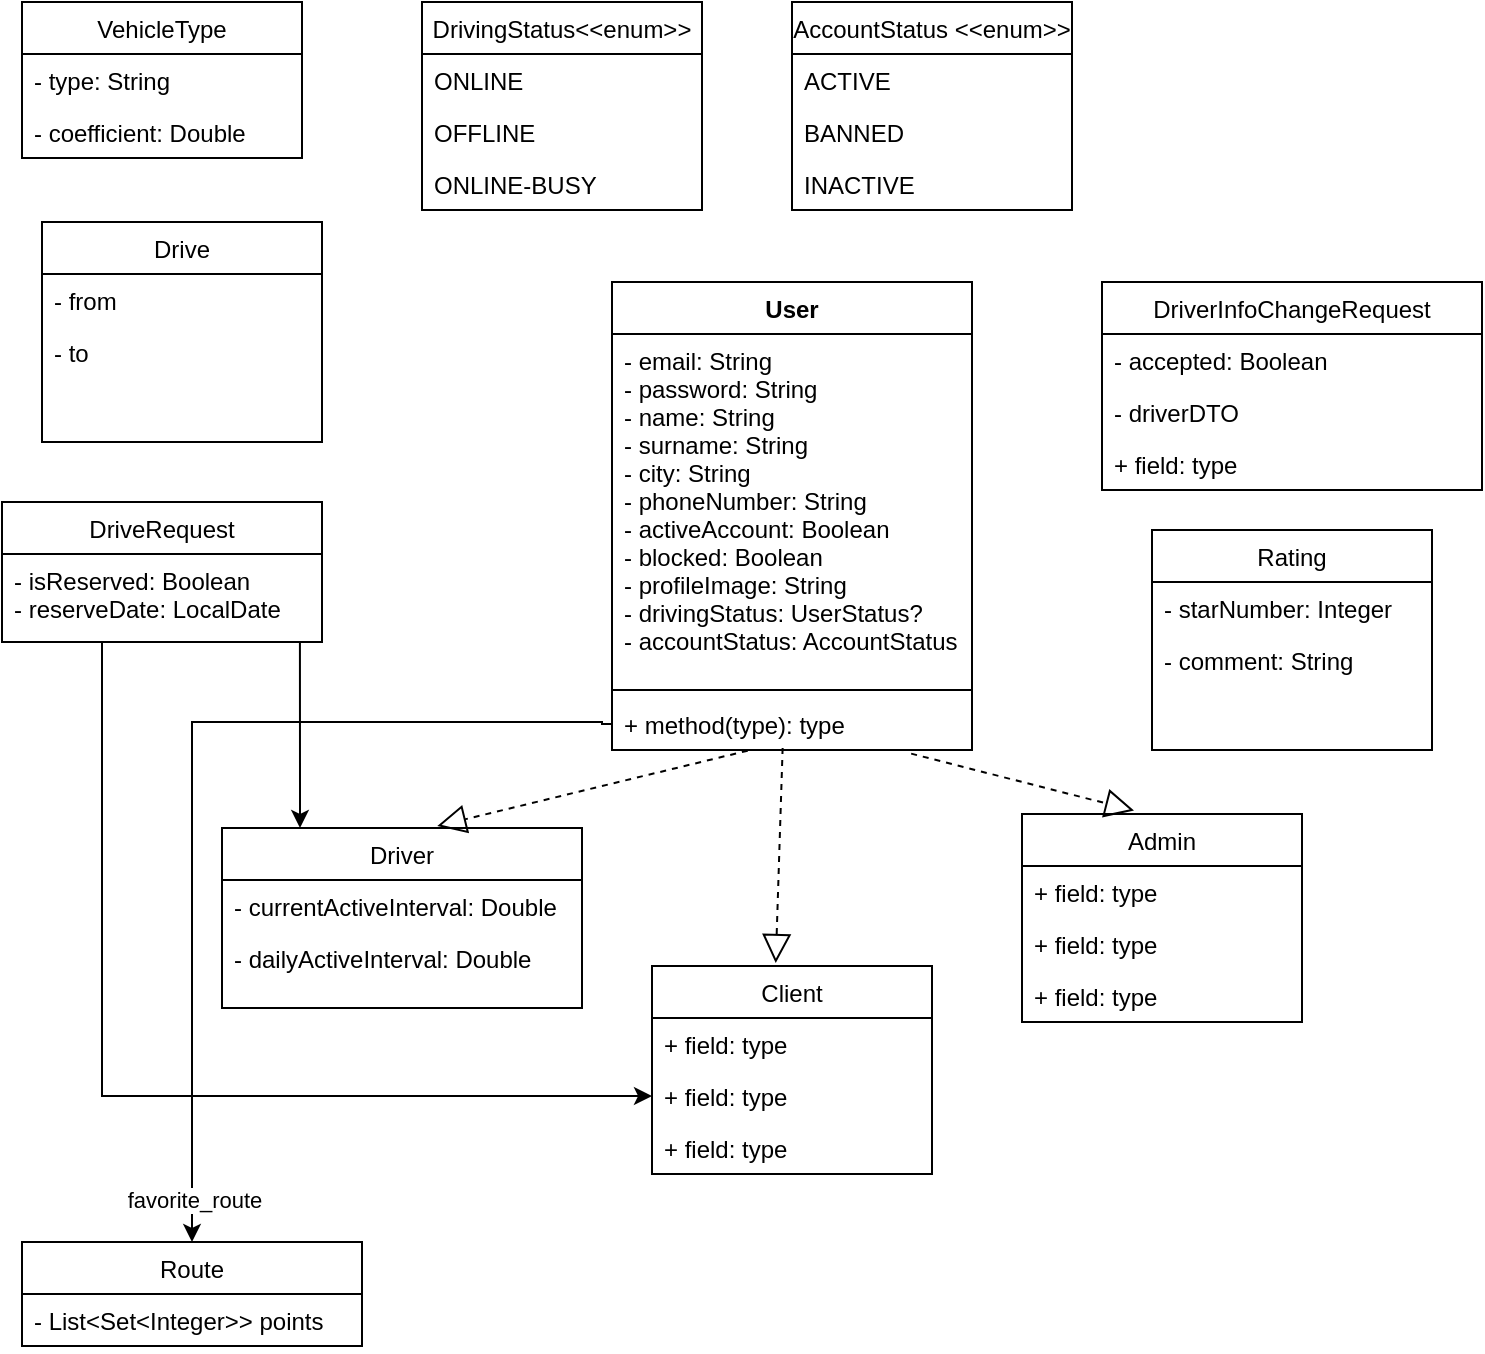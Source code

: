 <mxfile version="20.2.0" type="device"><diagram id="YrHfzSK7GgHsmZ0n-gj-" name="Page-1"><mxGraphModel dx="1385" dy="635" grid="1" gridSize="10" guides="1" tooltips="1" connect="1" arrows="1" fold="1" page="1" pageScale="1" pageWidth="850" pageHeight="1100" math="0" shadow="0"><root><mxCell id="0"/><mxCell id="1" parent="0"/><mxCell id="4W2WKVg0_6lgOqFPWpFE-1" value="User" style="swimlane;fontStyle=1;align=center;verticalAlign=top;childLayout=stackLayout;horizontal=1;startSize=26;horizontalStack=0;resizeParent=1;resizeParentMax=0;resizeLast=0;collapsible=1;marginBottom=0;" vertex="1" parent="1"><mxGeometry x="335" y="180" width="180" height="234" as="geometry"/></mxCell><mxCell id="4W2WKVg0_6lgOqFPWpFE-2" value="- email: String&#10;- password: String&#10;- name: String&#10;- surname: String&#10;- city: String&#10;- phoneNumber: String&#10;- activeAccount: Boolean&#10;- blocked: Boolean&#10;- profileImage: String&#10;- drivingStatus: UserStatus?&#10;- accountStatus: AccountStatus" style="text;strokeColor=none;fillColor=none;align=left;verticalAlign=top;spacingLeft=4;spacingRight=4;overflow=hidden;rotatable=0;points=[[0,0.5],[1,0.5]];portConstraint=eastwest;" vertex="1" parent="4W2WKVg0_6lgOqFPWpFE-1"><mxGeometry y="26" width="180" height="174" as="geometry"/></mxCell><mxCell id="4W2WKVg0_6lgOqFPWpFE-3" value="" style="line;strokeWidth=1;fillColor=none;align=left;verticalAlign=middle;spacingTop=-1;spacingLeft=3;spacingRight=3;rotatable=0;labelPosition=right;points=[];portConstraint=eastwest;" vertex="1" parent="4W2WKVg0_6lgOqFPWpFE-1"><mxGeometry y="200" width="180" height="8" as="geometry"/></mxCell><mxCell id="4W2WKVg0_6lgOqFPWpFE-4" value="+ method(type): type" style="text;strokeColor=none;fillColor=none;align=left;verticalAlign=top;spacingLeft=4;spacingRight=4;overflow=hidden;rotatable=0;points=[[0,0.5],[1,0.5]];portConstraint=eastwest;" vertex="1" parent="4W2WKVg0_6lgOqFPWpFE-1"><mxGeometry y="208" width="180" height="26" as="geometry"/></mxCell><mxCell id="4W2WKVg0_6lgOqFPWpFE-7" value="Client" style="swimlane;fontStyle=0;childLayout=stackLayout;horizontal=1;startSize=26;fillColor=none;horizontalStack=0;resizeParent=1;resizeParentMax=0;resizeLast=0;collapsible=1;marginBottom=0;" vertex="1" parent="1"><mxGeometry x="355" y="522" width="140" height="104" as="geometry"/></mxCell><mxCell id="4W2WKVg0_6lgOqFPWpFE-8" value="+ field: type" style="text;strokeColor=none;fillColor=none;align=left;verticalAlign=top;spacingLeft=4;spacingRight=4;overflow=hidden;rotatable=0;points=[[0,0.5],[1,0.5]];portConstraint=eastwest;" vertex="1" parent="4W2WKVg0_6lgOqFPWpFE-7"><mxGeometry y="26" width="140" height="26" as="geometry"/></mxCell><mxCell id="4W2WKVg0_6lgOqFPWpFE-9" value="+ field: type" style="text;strokeColor=none;fillColor=none;align=left;verticalAlign=top;spacingLeft=4;spacingRight=4;overflow=hidden;rotatable=0;points=[[0,0.5],[1,0.5]];portConstraint=eastwest;" vertex="1" parent="4W2WKVg0_6lgOqFPWpFE-7"><mxGeometry y="52" width="140" height="26" as="geometry"/></mxCell><mxCell id="4W2WKVg0_6lgOqFPWpFE-10" value="+ field: type" style="text;strokeColor=none;fillColor=none;align=left;verticalAlign=top;spacingLeft=4;spacingRight=4;overflow=hidden;rotatable=0;points=[[0,0.5],[1,0.5]];portConstraint=eastwest;" vertex="1" parent="4W2WKVg0_6lgOqFPWpFE-7"><mxGeometry y="78" width="140" height="26" as="geometry"/></mxCell><mxCell id="4W2WKVg0_6lgOqFPWpFE-11" value="Driver" style="swimlane;fontStyle=0;childLayout=stackLayout;horizontal=1;startSize=26;fillColor=none;horizontalStack=0;resizeParent=1;resizeParentMax=0;resizeLast=0;collapsible=1;marginBottom=0;" vertex="1" parent="1"><mxGeometry x="140" y="453" width="180" height="90" as="geometry"/></mxCell><mxCell id="4W2WKVg0_6lgOqFPWpFE-13" value="- currentActiveInterval: Double&#10;" style="text;strokeColor=none;fillColor=none;align=left;verticalAlign=top;spacingLeft=4;spacingRight=4;overflow=hidden;rotatable=0;points=[[0,0.5],[1,0.5]];portConstraint=eastwest;" vertex="1" parent="4W2WKVg0_6lgOqFPWpFE-11"><mxGeometry y="26" width="180" height="26" as="geometry"/></mxCell><mxCell id="4W2WKVg0_6lgOqFPWpFE-14" value="- dailyActiveInterval: Double&#10;&#10;" style="text;strokeColor=none;fillColor=none;align=left;verticalAlign=top;spacingLeft=4;spacingRight=4;overflow=hidden;rotatable=0;points=[[0,0.5],[1,0.5]];portConstraint=eastwest;" vertex="1" parent="4W2WKVg0_6lgOqFPWpFE-11"><mxGeometry y="52" width="180" height="38" as="geometry"/></mxCell><mxCell id="4W2WKVg0_6lgOqFPWpFE-15" value="" style="endArrow=block;dashed=1;endFill=0;endSize=12;html=1;rounded=0;entryX=0.598;entryY=-0.011;entryDx=0;entryDy=0;entryPerimeter=0;exitX=0.377;exitY=1.013;exitDx=0;exitDy=0;exitPerimeter=0;" edge="1" parent="1" source="4W2WKVg0_6lgOqFPWpFE-4" target="4W2WKVg0_6lgOqFPWpFE-11"><mxGeometry width="160" relative="1" as="geometry"><mxPoint x="444.161" y="276" as="sourcePoint"/><mxPoint x="503.356" y="360.0" as="targetPoint"/></mxGeometry></mxCell><mxCell id="4W2WKVg0_6lgOqFPWpFE-16" value="" style="endArrow=block;dashed=1;endFill=0;endSize=12;html=1;rounded=0;entryX=0.442;entryY=-0.014;entryDx=0;entryDy=0;entryPerimeter=0;exitX=0.474;exitY=0.962;exitDx=0;exitDy=0;exitPerimeter=0;" edge="1" parent="1" source="4W2WKVg0_6lgOqFPWpFE-4" target="4W2WKVg0_6lgOqFPWpFE-7"><mxGeometry width="160" relative="1" as="geometry"><mxPoint x="412.86" y="374.338" as="sourcePoint"/><mxPoint x="313.72" y="439.142" as="targetPoint"/></mxGeometry></mxCell><mxCell id="4W2WKVg0_6lgOqFPWpFE-17" value="Admin" style="swimlane;fontStyle=0;childLayout=stackLayout;horizontal=1;startSize=26;fillColor=none;horizontalStack=0;resizeParent=1;resizeParentMax=0;resizeLast=0;collapsible=1;marginBottom=0;" vertex="1" parent="1"><mxGeometry x="540" y="446" width="140" height="104" as="geometry"/></mxCell><mxCell id="4W2WKVg0_6lgOqFPWpFE-18" value="+ field: type" style="text;strokeColor=none;fillColor=none;align=left;verticalAlign=top;spacingLeft=4;spacingRight=4;overflow=hidden;rotatable=0;points=[[0,0.5],[1,0.5]];portConstraint=eastwest;" vertex="1" parent="4W2WKVg0_6lgOqFPWpFE-17"><mxGeometry y="26" width="140" height="26" as="geometry"/></mxCell><mxCell id="4W2WKVg0_6lgOqFPWpFE-19" value="+ field: type" style="text;strokeColor=none;fillColor=none;align=left;verticalAlign=top;spacingLeft=4;spacingRight=4;overflow=hidden;rotatable=0;points=[[0,0.5],[1,0.5]];portConstraint=eastwest;" vertex="1" parent="4W2WKVg0_6lgOqFPWpFE-17"><mxGeometry y="52" width="140" height="26" as="geometry"/></mxCell><mxCell id="4W2WKVg0_6lgOqFPWpFE-20" value="+ field: type" style="text;strokeColor=none;fillColor=none;align=left;verticalAlign=top;spacingLeft=4;spacingRight=4;overflow=hidden;rotatable=0;points=[[0,0.5],[1,0.5]];portConstraint=eastwest;" vertex="1" parent="4W2WKVg0_6lgOqFPWpFE-17"><mxGeometry y="78" width="140" height="26" as="geometry"/></mxCell><mxCell id="4W2WKVg0_6lgOqFPWpFE-21" value="" style="endArrow=block;dashed=1;endFill=0;endSize=12;html=1;rounded=0;entryX=0.4;entryY=-0.017;entryDx=0;entryDy=0;entryPerimeter=0;exitX=0.831;exitY=1.07;exitDx=0;exitDy=0;exitPerimeter=0;" edge="1" parent="1" source="4W2WKVg0_6lgOqFPWpFE-4" target="4W2WKVg0_6lgOqFPWpFE-17"><mxGeometry width="160" relative="1" as="geometry"><mxPoint x="448.32" y="375.144" as="sourcePoint"/><mxPoint x="446.88" y="498.544" as="targetPoint"/></mxGeometry></mxCell><mxCell id="4W2WKVg0_6lgOqFPWpFE-22" value="VehicleType" style="swimlane;fontStyle=0;childLayout=stackLayout;horizontal=1;startSize=26;fillColor=none;horizontalStack=0;resizeParent=1;resizeParentMax=0;resizeLast=0;collapsible=1;marginBottom=0;" vertex="1" parent="1"><mxGeometry x="40" y="40" width="140" height="78" as="geometry"/></mxCell><mxCell id="4W2WKVg0_6lgOqFPWpFE-23" value="- type: String" style="text;strokeColor=none;fillColor=none;align=left;verticalAlign=top;spacingLeft=4;spacingRight=4;overflow=hidden;rotatable=0;points=[[0,0.5],[1,0.5]];portConstraint=eastwest;" vertex="1" parent="4W2WKVg0_6lgOqFPWpFE-22"><mxGeometry y="26" width="140" height="26" as="geometry"/></mxCell><mxCell id="4W2WKVg0_6lgOqFPWpFE-24" value="- coefficient: Double" style="text;strokeColor=none;fillColor=none;align=left;verticalAlign=top;spacingLeft=4;spacingRight=4;overflow=hidden;rotatable=0;points=[[0,0.5],[1,0.5]];portConstraint=eastwest;" vertex="1" parent="4W2WKVg0_6lgOqFPWpFE-22"><mxGeometry y="52" width="140" height="26" as="geometry"/></mxCell><mxCell id="4W2WKVg0_6lgOqFPWpFE-26" value="Drive" style="swimlane;fontStyle=0;childLayout=stackLayout;horizontal=1;startSize=26;fillColor=none;horizontalStack=0;resizeParent=1;resizeParentMax=0;resizeLast=0;collapsible=1;marginBottom=0;" vertex="1" parent="1"><mxGeometry x="50" y="150" width="140" height="110" as="geometry"/></mxCell><mxCell id="4W2WKVg0_6lgOqFPWpFE-27" value="- from" style="text;strokeColor=none;fillColor=none;align=left;verticalAlign=top;spacingLeft=4;spacingRight=4;overflow=hidden;rotatable=0;points=[[0,0.5],[1,0.5]];portConstraint=eastwest;" vertex="1" parent="4W2WKVg0_6lgOqFPWpFE-26"><mxGeometry y="26" width="140" height="26" as="geometry"/></mxCell><mxCell id="4W2WKVg0_6lgOqFPWpFE-28" value="- to&#10;" style="text;strokeColor=none;fillColor=none;align=left;verticalAlign=top;spacingLeft=4;spacingRight=4;overflow=hidden;rotatable=0;points=[[0,0.5],[1,0.5]];portConstraint=eastwest;" vertex="1" parent="4W2WKVg0_6lgOqFPWpFE-26"><mxGeometry y="52" width="140" height="58" as="geometry"/></mxCell><mxCell id="4W2WKVg0_6lgOqFPWpFE-29" value="DrivingStatus&lt;&lt;enum&gt;&gt;" style="swimlane;fontStyle=0;childLayout=stackLayout;horizontal=1;startSize=26;fillColor=none;horizontalStack=0;resizeParent=1;resizeParentMax=0;resizeLast=0;collapsible=1;marginBottom=0;" vertex="1" parent="1"><mxGeometry x="240" y="40" width="140" height="104" as="geometry"/></mxCell><mxCell id="4W2WKVg0_6lgOqFPWpFE-30" value="ONLINE" style="text;strokeColor=none;fillColor=none;align=left;verticalAlign=top;spacingLeft=4;spacingRight=4;overflow=hidden;rotatable=0;points=[[0,0.5],[1,0.5]];portConstraint=eastwest;" vertex="1" parent="4W2WKVg0_6lgOqFPWpFE-29"><mxGeometry y="26" width="140" height="26" as="geometry"/></mxCell><mxCell id="4W2WKVg0_6lgOqFPWpFE-31" value="OFFLINE" style="text;strokeColor=none;fillColor=none;align=left;verticalAlign=top;spacingLeft=4;spacingRight=4;overflow=hidden;rotatable=0;points=[[0,0.5],[1,0.5]];portConstraint=eastwest;" vertex="1" parent="4W2WKVg0_6lgOqFPWpFE-29"><mxGeometry y="52" width="140" height="26" as="geometry"/></mxCell><mxCell id="4W2WKVg0_6lgOqFPWpFE-32" value="ONLINE-BUSY" style="text;strokeColor=none;fillColor=none;align=left;verticalAlign=top;spacingLeft=4;spacingRight=4;overflow=hidden;rotatable=0;points=[[0,0.5],[1,0.5]];portConstraint=eastwest;" vertex="1" parent="4W2WKVg0_6lgOqFPWpFE-29"><mxGeometry y="78" width="140" height="26" as="geometry"/></mxCell><mxCell id="4W2WKVg0_6lgOqFPWpFE-37" value="AccountStatus &lt;&lt;enum&gt;&gt;" style="swimlane;fontStyle=0;childLayout=stackLayout;horizontal=1;startSize=26;fillColor=none;horizontalStack=0;resizeParent=1;resizeParentMax=0;resizeLast=0;collapsible=1;marginBottom=0;" vertex="1" parent="1"><mxGeometry x="425" y="40" width="140" height="104" as="geometry"/></mxCell><mxCell id="4W2WKVg0_6lgOqFPWpFE-38" value="ACTIVE" style="text;strokeColor=none;fillColor=none;align=left;verticalAlign=top;spacingLeft=4;spacingRight=4;overflow=hidden;rotatable=0;points=[[0,0.5],[1,0.5]];portConstraint=eastwest;" vertex="1" parent="4W2WKVg0_6lgOqFPWpFE-37"><mxGeometry y="26" width="140" height="26" as="geometry"/></mxCell><mxCell id="4W2WKVg0_6lgOqFPWpFE-39" value="BANNED" style="text;strokeColor=none;fillColor=none;align=left;verticalAlign=top;spacingLeft=4;spacingRight=4;overflow=hidden;rotatable=0;points=[[0,0.5],[1,0.5]];portConstraint=eastwest;" vertex="1" parent="4W2WKVg0_6lgOqFPWpFE-37"><mxGeometry y="52" width="140" height="26" as="geometry"/></mxCell><mxCell id="4W2WKVg0_6lgOqFPWpFE-40" value="INACTIVE" style="text;strokeColor=none;fillColor=none;align=left;verticalAlign=top;spacingLeft=4;spacingRight=4;overflow=hidden;rotatable=0;points=[[0,0.5],[1,0.5]];portConstraint=eastwest;" vertex="1" parent="4W2WKVg0_6lgOqFPWpFE-37"><mxGeometry y="78" width="140" height="26" as="geometry"/></mxCell><mxCell id="4W2WKVg0_6lgOqFPWpFE-41" value="DriverInfoChangeRequest" style="swimlane;fontStyle=0;childLayout=stackLayout;horizontal=1;startSize=26;fillColor=none;horizontalStack=0;resizeParent=1;resizeParentMax=0;resizeLast=0;collapsible=1;marginBottom=0;" vertex="1" parent="1"><mxGeometry x="580" y="180" width="190" height="104" as="geometry"/></mxCell><mxCell id="4W2WKVg0_6lgOqFPWpFE-42" value="- accepted: Boolean" style="text;strokeColor=none;fillColor=none;align=left;verticalAlign=top;spacingLeft=4;spacingRight=4;overflow=hidden;rotatable=0;points=[[0,0.5],[1,0.5]];portConstraint=eastwest;" vertex="1" parent="4W2WKVg0_6lgOqFPWpFE-41"><mxGeometry y="26" width="190" height="26" as="geometry"/></mxCell><mxCell id="4W2WKVg0_6lgOqFPWpFE-43" value="- driverDTO" style="text;strokeColor=none;fillColor=none;align=left;verticalAlign=top;spacingLeft=4;spacingRight=4;overflow=hidden;rotatable=0;points=[[0,0.5],[1,0.5]];portConstraint=eastwest;" vertex="1" parent="4W2WKVg0_6lgOqFPWpFE-41"><mxGeometry y="52" width="190" height="26" as="geometry"/></mxCell><mxCell id="4W2WKVg0_6lgOqFPWpFE-44" value="+ field: type" style="text;strokeColor=none;fillColor=none;align=left;verticalAlign=top;spacingLeft=4;spacingRight=4;overflow=hidden;rotatable=0;points=[[0,0.5],[1,0.5]];portConstraint=eastwest;" vertex="1" parent="4W2WKVg0_6lgOqFPWpFE-41"><mxGeometry y="78" width="190" height="26" as="geometry"/></mxCell><mxCell id="4W2WKVg0_6lgOqFPWpFE-45" value="DriveRequest" style="swimlane;fontStyle=0;childLayout=stackLayout;horizontal=1;startSize=26;fillColor=none;horizontalStack=0;resizeParent=1;resizeParentMax=0;resizeLast=0;collapsible=1;marginBottom=0;" vertex="1" parent="1"><mxGeometry x="30" y="290" width="160" height="70" as="geometry"/></mxCell><mxCell id="4W2WKVg0_6lgOqFPWpFE-46" value="- isReserved: Boolean&#10;- reserveDate: LocalDate" style="text;strokeColor=none;fillColor=none;align=left;verticalAlign=top;spacingLeft=4;spacingRight=4;overflow=hidden;rotatable=0;points=[[0,0.5],[1,0.5]];portConstraint=eastwest;" vertex="1" parent="4W2WKVg0_6lgOqFPWpFE-45"><mxGeometry y="26" width="160" height="44" as="geometry"/></mxCell><mxCell id="4W2WKVg0_6lgOqFPWpFE-48" style="edgeStyle=orthogonalEdgeStyle;rounded=0;orthogonalLoop=1;jettySize=auto;html=1;exitX=0.931;exitY=1.006;exitDx=0;exitDy=0;exitPerimeter=0;" edge="1" parent="1" source="4W2WKVg0_6lgOqFPWpFE-46" target="4W2WKVg0_6lgOqFPWpFE-11"><mxGeometry relative="1" as="geometry"><mxPoint x="160" y="371" as="sourcePoint"/><mxPoint x="180" y="440" as="targetPoint"/><Array as="points"><mxPoint x="179" y="430"/><mxPoint x="179" y="430"/></Array></mxGeometry></mxCell><mxCell id="4W2WKVg0_6lgOqFPWpFE-51" style="edgeStyle=orthogonalEdgeStyle;rounded=0;orthogonalLoop=1;jettySize=auto;html=1;" edge="1" parent="1" source="4W2WKVg0_6lgOqFPWpFE-46" target="4W2WKVg0_6lgOqFPWpFE-9"><mxGeometry relative="1" as="geometry"><Array as="points"><mxPoint x="80" y="587"/></Array></mxGeometry></mxCell><mxCell id="4W2WKVg0_6lgOqFPWpFE-53" value="Rating" style="swimlane;fontStyle=0;childLayout=stackLayout;horizontal=1;startSize=26;fillColor=none;horizontalStack=0;resizeParent=1;resizeParentMax=0;resizeLast=0;collapsible=1;marginBottom=0;" vertex="1" parent="1"><mxGeometry x="605" y="304" width="140" height="110" as="geometry"/></mxCell><mxCell id="4W2WKVg0_6lgOqFPWpFE-54" value="- starNumber: Integer" style="text;strokeColor=none;fillColor=none;align=left;verticalAlign=top;spacingLeft=4;spacingRight=4;overflow=hidden;rotatable=0;points=[[0,0.5],[1,0.5]];portConstraint=eastwest;" vertex="1" parent="4W2WKVg0_6lgOqFPWpFE-53"><mxGeometry y="26" width="140" height="26" as="geometry"/></mxCell><mxCell id="4W2WKVg0_6lgOqFPWpFE-55" value="- comment: String" style="text;strokeColor=none;fillColor=none;align=left;verticalAlign=top;spacingLeft=4;spacingRight=4;overflow=hidden;rotatable=0;points=[[0,0.5],[1,0.5]];portConstraint=eastwest;" vertex="1" parent="4W2WKVg0_6lgOqFPWpFE-53"><mxGeometry y="52" width="140" height="58" as="geometry"/></mxCell><mxCell id="4W2WKVg0_6lgOqFPWpFE-56" value="Route" style="swimlane;fontStyle=0;childLayout=stackLayout;horizontal=1;startSize=26;fillColor=none;horizontalStack=0;resizeParent=1;resizeParentMax=0;resizeLast=0;collapsible=1;marginBottom=0;" vertex="1" parent="1"><mxGeometry x="40" y="660" width="170" height="52" as="geometry"/></mxCell><mxCell id="4W2WKVg0_6lgOqFPWpFE-57" value="- List&lt;Set&lt;Integer&gt;&gt; points" style="text;strokeColor=none;fillColor=none;align=left;verticalAlign=top;spacingLeft=4;spacingRight=4;overflow=hidden;rotatable=0;points=[[0,0.5],[1,0.5]];portConstraint=eastwest;" vertex="1" parent="4W2WKVg0_6lgOqFPWpFE-56"><mxGeometry y="26" width="170" height="26" as="geometry"/></mxCell><mxCell id="4W2WKVg0_6lgOqFPWpFE-60" style="edgeStyle=orthogonalEdgeStyle;rounded=0;orthogonalLoop=1;jettySize=auto;html=1;exitX=0;exitY=0.5;exitDx=0;exitDy=0;" edge="1" parent="1" source="4W2WKVg0_6lgOqFPWpFE-4" target="4W2WKVg0_6lgOqFPWpFE-56"><mxGeometry relative="1" as="geometry"><Array as="points"><mxPoint x="330" y="400"/><mxPoint x="125" y="400"/></Array></mxGeometry></mxCell><mxCell id="4W2WKVg0_6lgOqFPWpFE-61" value="favorite_route&lt;br&gt;" style="edgeLabel;html=1;align=center;verticalAlign=middle;resizable=0;points=[];" vertex="1" connectable="0" parent="4W2WKVg0_6lgOqFPWpFE-60"><mxGeometry x="0.908" y="1" relative="1" as="geometry"><mxPoint as="offset"/></mxGeometry></mxCell></root></mxGraphModel></diagram></mxfile>